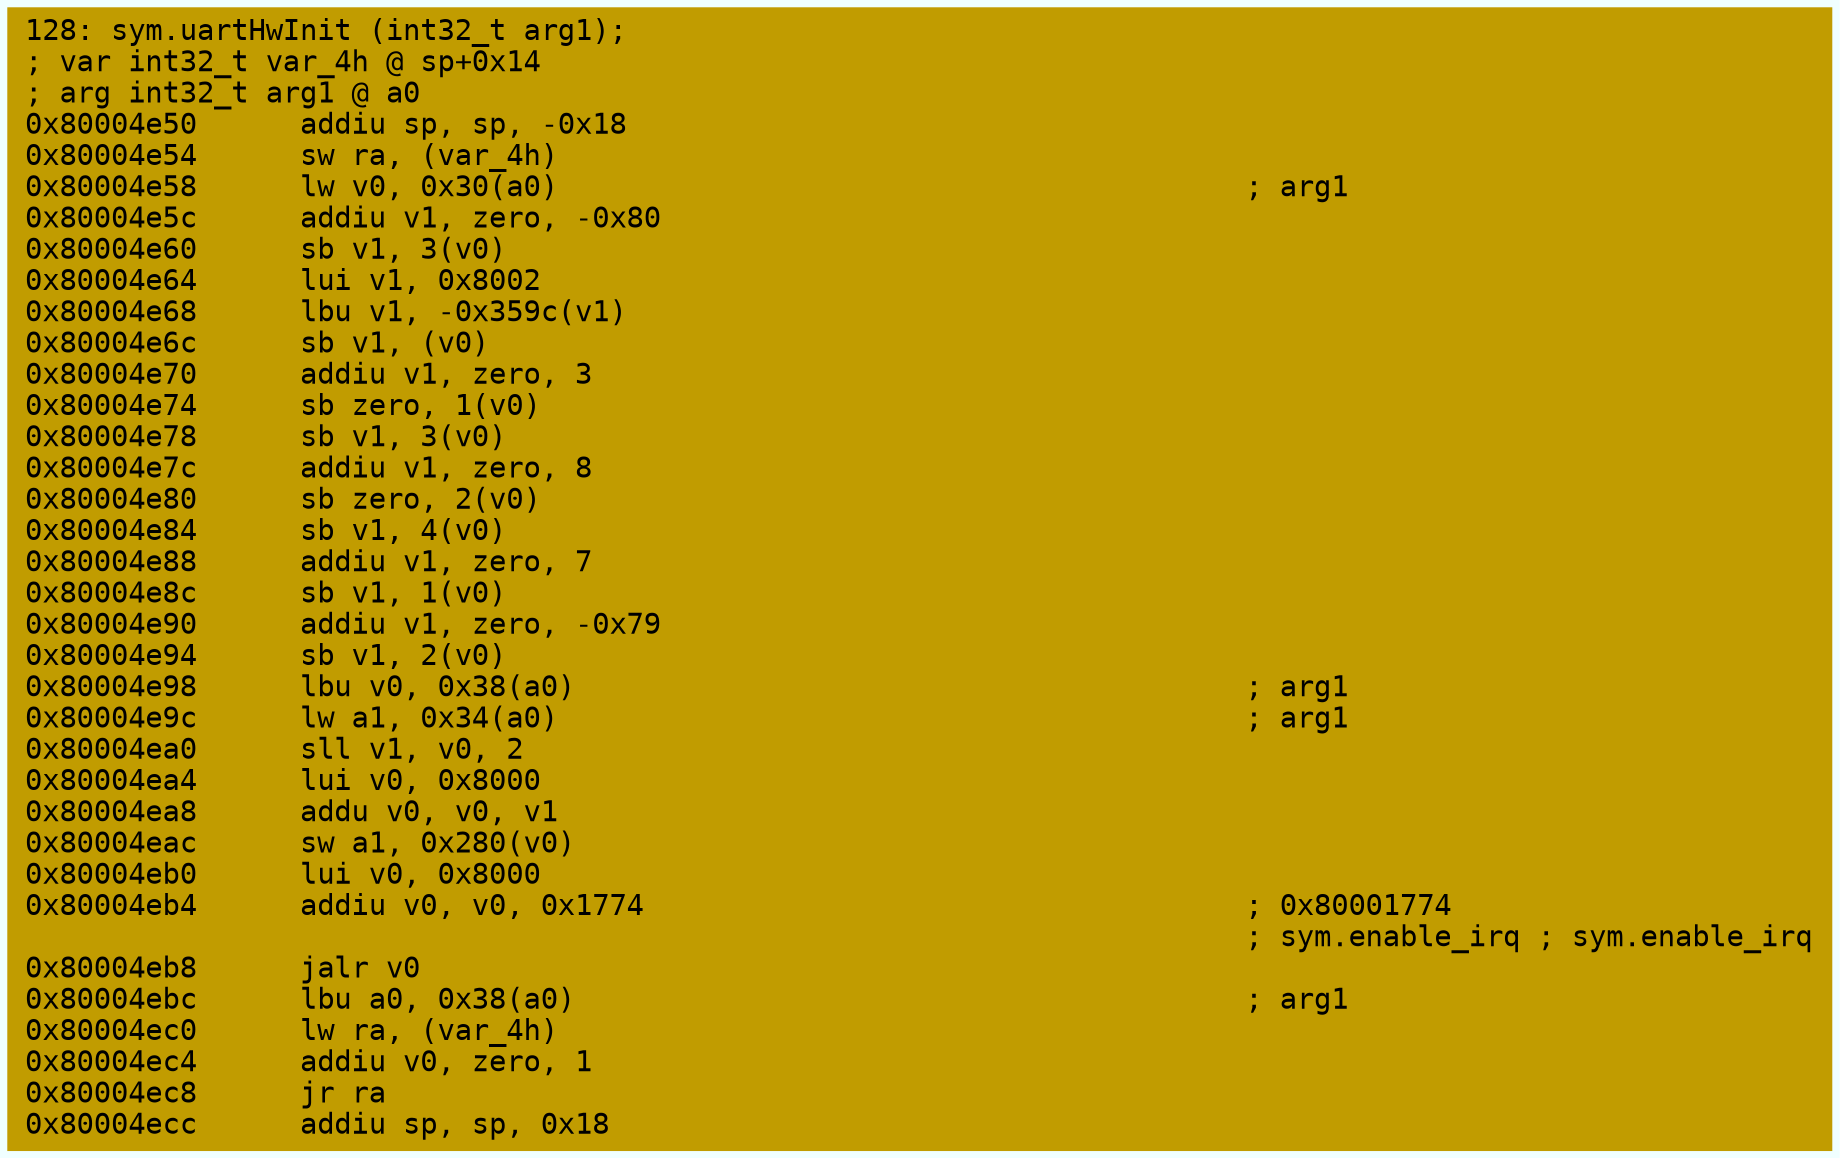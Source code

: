 digraph code {
	graph [bgcolor=azure fontsize=8 fontname="Courier" splines="ortho"];
	node [fillcolor=gray style=filled shape=box];
	edge [arrowhead="normal"];
	"0x80004e50" [URL="sym.uartHwInit/0x80004e50", fillcolor="#c19c00",color="#c19c00", fontname="Courier",label="128: sym.uartHwInit (int32_t arg1);\l; var int32_t var_4h @ sp+0x14\l; arg int32_t arg1 @ a0\l0x80004e50      addiu sp, sp, -0x18\l0x80004e54      sw ra, (var_4h)\l0x80004e58      lw v0, 0x30(a0)                                        ; arg1\l0x80004e5c      addiu v1, zero, -0x80\l0x80004e60      sb v1, 3(v0)\l0x80004e64      lui v1, 0x8002\l0x80004e68      lbu v1, -0x359c(v1)\l0x80004e6c      sb v1, (v0)\l0x80004e70      addiu v1, zero, 3\l0x80004e74      sb zero, 1(v0)\l0x80004e78      sb v1, 3(v0)\l0x80004e7c      addiu v1, zero, 8\l0x80004e80      sb zero, 2(v0)\l0x80004e84      sb v1, 4(v0)\l0x80004e88      addiu v1, zero, 7\l0x80004e8c      sb v1, 1(v0)\l0x80004e90      addiu v1, zero, -0x79\l0x80004e94      sb v1, 2(v0)\l0x80004e98      lbu v0, 0x38(a0)                                       ; arg1\l0x80004e9c      lw a1, 0x34(a0)                                        ; arg1\l0x80004ea0      sll v1, v0, 2\l0x80004ea4      lui v0, 0x8000\l0x80004ea8      addu v0, v0, v1\l0x80004eac      sw a1, 0x280(v0)\l0x80004eb0      lui v0, 0x8000\l0x80004eb4      addiu v0, v0, 0x1774                                   ; 0x80001774\l                                                                       ; sym.enable_irq ; sym.enable_irq\l0x80004eb8      jalr v0\l0x80004ebc      lbu a0, 0x38(a0)                                       ; arg1\l0x80004ec0      lw ra, (var_4h)\l0x80004ec4      addiu v0, zero, 1\l0x80004ec8      jr ra\l0x80004ecc      addiu sp, sp, 0x18\l"]
}
